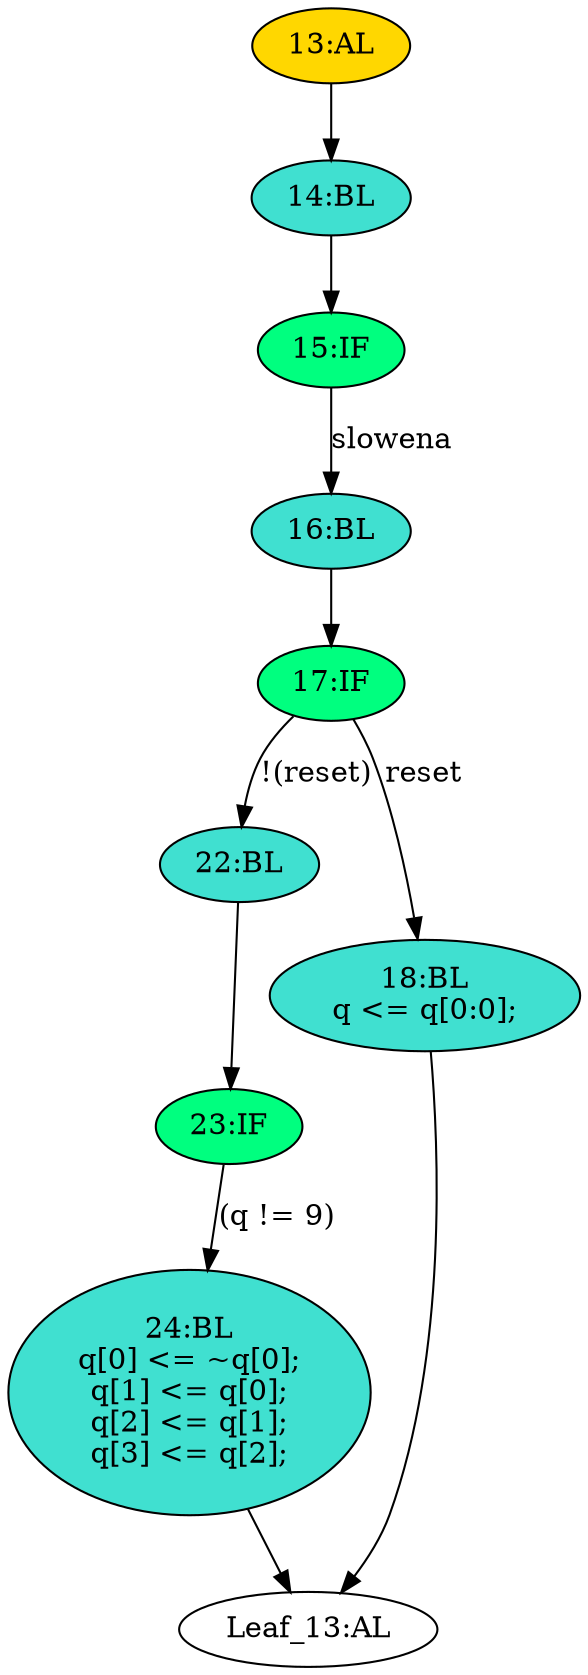 strict digraph "" {
	node [label="\N"];
	"23:IF"	[ast="<pyverilog.vparser.ast.IfStatement object at 0x7fa4fb4cbd90>",
		fillcolor=springgreen,
		label="23:IF",
		statements="[]",
		style=filled,
		typ=IfStatement];
	"24:BL"	[ast="<pyverilog.vparser.ast.Block object at 0x7fa4fb4cbe10>",
		fillcolor=turquoise,
		label="24:BL
q[0] <= ~q[0];
q[1] <= q[0];
q[2] <= q[1];
q[3] <= q[2];",
		statements="[<pyverilog.vparser.ast.NonblockingSubstitution object at 0x7fa4fb4cbe50>, <pyverilog.vparser.ast.NonblockingSubstitution object \
at 0x7fa4fb4ef110>, <pyverilog.vparser.ast.NonblockingSubstitution object at 0x7fa4fb4ef350>, <pyverilog.vparser.ast.NonblockingSubstitution \
object at 0x7fa4fb4ef590>]",
		style=filled,
		typ=Block];
	"23:IF" -> "24:BL"	[cond="['q']",
		label="(q != 9)",
		lineno=23];
	"17:IF"	[ast="<pyverilog.vparser.ast.IfStatement object at 0x7fa4fb4cbcd0>",
		fillcolor=springgreen,
		label="17:IF",
		statements="[]",
		style=filled,
		typ=IfStatement];
	"22:BL"	[ast="<pyverilog.vparser.ast.Block object at 0x7fa4fb4cbd50>",
		fillcolor=turquoise,
		label="22:BL",
		statements="[]",
		style=filled,
		typ=Block];
	"17:IF" -> "22:BL"	[cond="['reset']",
		label="!(reset)",
		lineno=17];
	"18:BL"	[ast="<pyverilog.vparser.ast.Block object at 0x7fa4fb4cbc90>",
		fillcolor=turquoise,
		label="18:BL
q <= q[0:0];",
		statements="[<pyverilog.vparser.ast.NonblockingSubstitution object at 0x7fa4fb4cb990>]",
		style=filled,
		typ=Block];
	"17:IF" -> "18:BL"	[cond="['reset']",
		label=reset,
		lineno=17];
	"14:BL"	[ast="<pyverilog.vparser.ast.Block object at 0x7fa4fb4ef8d0>",
		fillcolor=turquoise,
		label="14:BL",
		statements="[]",
		style=filled,
		typ=Block];
	"15:IF"	[ast="<pyverilog.vparser.ast.IfStatement object at 0x7fa4fb4ef910>",
		fillcolor=springgreen,
		label="15:IF",
		statements="[]",
		style=filled,
		typ=IfStatement];
	"14:BL" -> "15:IF"	[cond="[]",
		lineno=None];
	"22:BL" -> "23:IF"	[cond="[]",
		lineno=None];
	"Leaf_13:AL"	[def_var="['q']",
		label="Leaf_13:AL"];
	"24:BL" -> "Leaf_13:AL"	[cond="[]",
		lineno=None];
	"16:BL"	[ast="<pyverilog.vparser.ast.Block object at 0x7fa4fb4ef950>",
		fillcolor=turquoise,
		label="16:BL",
		statements="[]",
		style=filled,
		typ=Block];
	"15:IF" -> "16:BL"	[cond="['slowena']",
		label=slowena,
		lineno=15];
	"18:BL" -> "Leaf_13:AL"	[cond="[]",
		lineno=None];
	"13:AL"	[ast="<pyverilog.vparser.ast.Always object at 0x7fa4fb4efa50>",
		clk_sens=True,
		fillcolor=gold,
		label="13:AL",
		sens="['clk']",
		statements="[]",
		style=filled,
		typ=Always,
		use_var="['q', 'reset', 'slowena']"];
	"13:AL" -> "14:BL"	[cond="[]",
		lineno=None];
	"16:BL" -> "17:IF"	[cond="[]",
		lineno=None];
}
